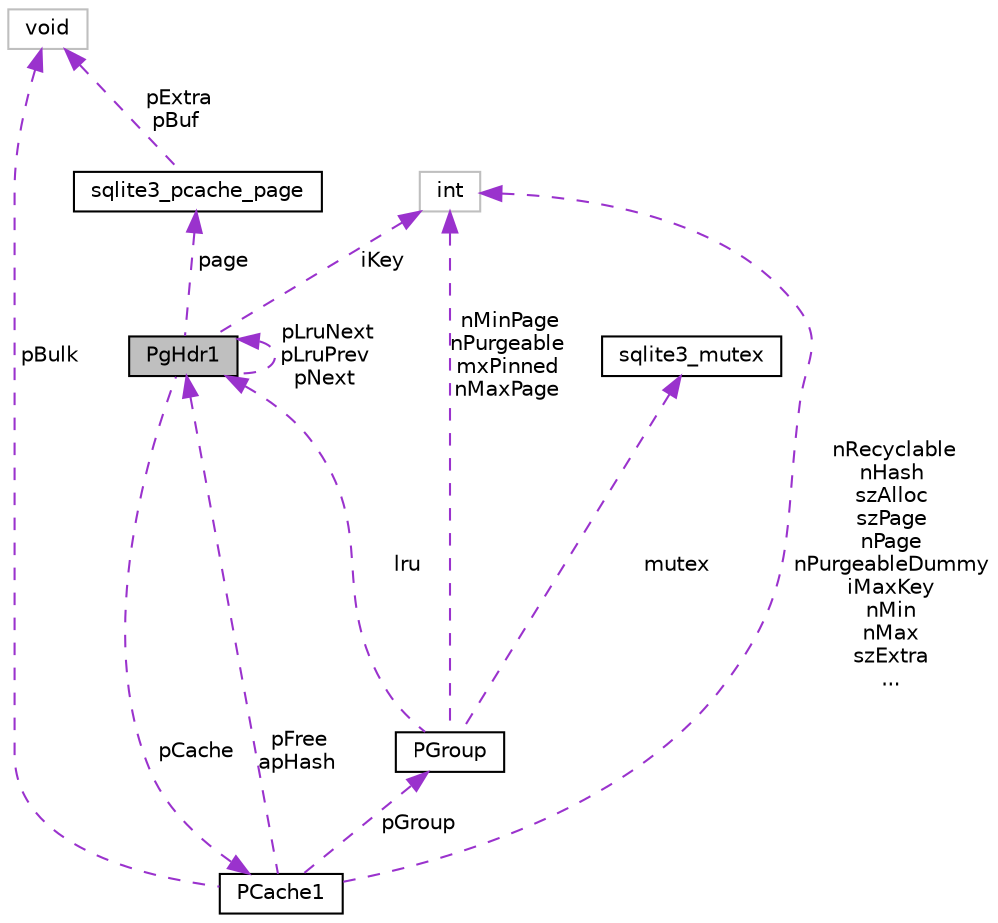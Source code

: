 digraph "PgHdr1"
{
 // LATEX_PDF_SIZE
  edge [fontname="Helvetica",fontsize="10",labelfontname="Helvetica",labelfontsize="10"];
  node [fontname="Helvetica",fontsize="10",shape=record];
  Node1 [label="PgHdr1",height=0.2,width=0.4,color="black", fillcolor="grey75", style="filled", fontcolor="black",tooltip=" "];
  Node2 -> Node1 [dir="back",color="darkorchid3",fontsize="10",style="dashed",label=" page" ,fontname="Helvetica"];
  Node2 [label="sqlite3_pcache_page",height=0.2,width=0.4,color="black", fillcolor="white", style="filled",URL="$structsqlite3__pcache__page.html",tooltip=" "];
  Node3 -> Node2 [dir="back",color="darkorchid3",fontsize="10",style="dashed",label=" pExtra\npBuf" ,fontname="Helvetica"];
  Node3 [label="void",height=0.2,width=0.4,color="grey75", fillcolor="white", style="filled",tooltip=" "];
  Node1 -> Node1 [dir="back",color="darkorchid3",fontsize="10",style="dashed",label=" pLruNext\npLruPrev\npNext" ,fontname="Helvetica"];
  Node4 -> Node1 [dir="back",color="darkorchid3",fontsize="10",style="dashed",label=" iKey" ,fontname="Helvetica"];
  Node4 [label="int",height=0.2,width=0.4,color="grey75", fillcolor="white", style="filled",tooltip=" "];
  Node5 -> Node1 [dir="back",color="darkorchid3",fontsize="10",style="dashed",label=" pCache" ,fontname="Helvetica"];
  Node5 [label="PCache1",height=0.2,width=0.4,color="black", fillcolor="white", style="filled",URL="$structPCache1.html",tooltip=" "];
  Node6 -> Node5 [dir="back",color="darkorchid3",fontsize="10",style="dashed",label=" pGroup" ,fontname="Helvetica"];
  Node6 [label="PGroup",height=0.2,width=0.4,color="black", fillcolor="white", style="filled",URL="$structPGroup.html",tooltip=" "];
  Node1 -> Node6 [dir="back",color="darkorchid3",fontsize="10",style="dashed",label=" lru" ,fontname="Helvetica"];
  Node7 -> Node6 [dir="back",color="darkorchid3",fontsize="10",style="dashed",label=" mutex" ,fontname="Helvetica"];
  Node7 [label="sqlite3_mutex",height=0.2,width=0.4,color="black", fillcolor="white", style="filled",URL="$structsqlite3__mutex.html",tooltip=" "];
  Node4 -> Node6 [dir="back",color="darkorchid3",fontsize="10",style="dashed",label=" nMinPage\nnPurgeable\nmxPinned\nnMaxPage" ,fontname="Helvetica"];
  Node1 -> Node5 [dir="back",color="darkorchid3",fontsize="10",style="dashed",label=" pFree\napHash" ,fontname="Helvetica"];
  Node3 -> Node5 [dir="back",color="darkorchid3",fontsize="10",style="dashed",label=" pBulk" ,fontname="Helvetica"];
  Node4 -> Node5 [dir="back",color="darkorchid3",fontsize="10",style="dashed",label=" nRecyclable\nnHash\nszAlloc\nszPage\nnPage\nnPurgeableDummy\niMaxKey\nnMin\nnMax\nszExtra\n..." ,fontname="Helvetica"];
}
